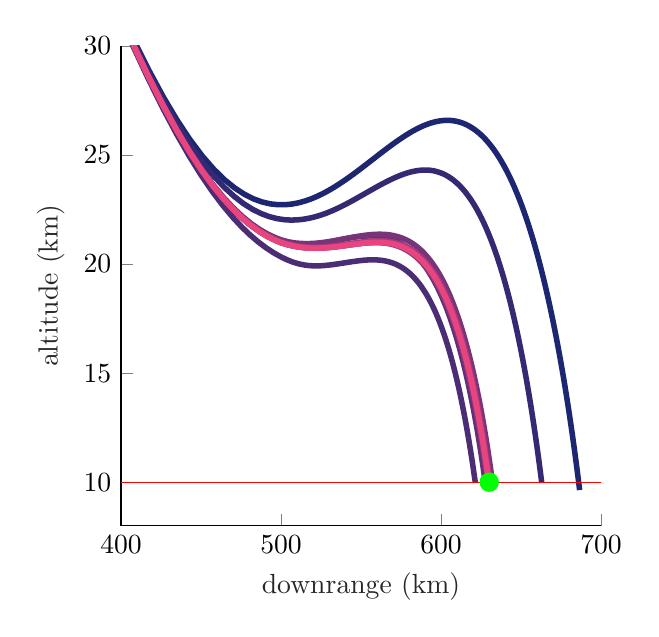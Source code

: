% This file was created by matlab2tikz.
%
%The latest updates can be retrieved from
%  http://www.mathworks.com/matlabcentral/fileexchange/22022-matlab2tikz-matlab2tikz
%where you can also make suggestions and rate matlab2tikz.
%
\definecolor{mycolor1}{rgb}{0.114,0.149,0.443}%
\definecolor{mycolor2}{rgb}{0.202,0.162,0.45}%
\definecolor{mycolor3}{rgb}{0.29,0.175,0.456}%
\definecolor{mycolor4}{rgb}{0.378,0.188,0.463}%
\definecolor{mycolor5}{rgb}{0.466,0.202,0.47}%
\definecolor{mycolor6}{rgb}{0.554,0.215,0.476}%
\definecolor{mycolor7}{rgb}{0.642,0.228,0.483}%
\definecolor{mycolor8}{rgb}{0.73,0.241,0.49}%
\definecolor{mycolor9}{rgb}{0.818,0.254,0.496}%
\definecolor{mycolor10}{rgb}{0.906,0.267,0.503}%
%
\begin{tikzpicture}

\begin{axis}[%
width=2.4in,
height=2.4in,
at={(1.011in,0.642in)},
scale only axis,
xmin=400,
xmax=700,
xlabel style={font=\color{white!15!black}},
xlabel={downrange (km)},
ymin=8,
ymax=30,
ylabel style={font=\color{white!15!black}},
ylabel={altitude (km)},
axis background/.style={fill=white},
axis x line*=bottom,
axis y line*=left
]
\addplot [color=mycolor1, line width=2.0pt, forget plot]
  table[row sep=crcr]{%
0	125\\
10.876	121.894\\
21.773	118.813\\
32.689	115.758\\
43.625	112.729\\
54.58	109.726\\
65.556	106.748\\
76.55	103.797\\
87.564	100.871\\
98.597	97.972\\
109.649	95.099\\
120.719	92.252\\
131.809	89.432\\
142.917	86.638\\
154.043	83.871\\
165.187	81.13\\
176.349	78.417\\
187.529	75.73\\
198.725	73.071\\
209.937	70.439\\
221.166	67.835\\
232.408	65.259\\
243.664	62.713\\
254.93	60.196\\
266.204	57.71\\
277.483	55.257\\
288.761	52.838\\
300.031	50.456\\
311.284	48.115\\
322.507	45.821\\
333.682	43.578\\
344.789	41.396\\
355.798	39.284\\
366.676	37.255\\
377.38	35.323\\
387.862	33.503\\
398.07	31.811\\
407.947	30.263\\
417.443	28.871\\
426.514	27.642\\
435.125	26.58\\
443.258	25.682\\
450.91	24.937\\
458.099	24.333\\
464.855	23.851\\
471.211	23.476\\
477.202	23.191\\
482.858	22.983\\
488.21	22.842\\
493.283	22.756\\
498.105	22.717\\
502.697	22.717\\
507.079	22.75\\
511.27	22.81\\
515.288	22.893\\
519.145	22.994\\
522.856	23.11\\
526.433	23.238\\
529.886	23.375\\
533.224	23.52\\
536.456	23.67\\
539.59	23.824\\
542.632	23.98\\
545.589	24.137\\
548.466	24.295\\
551.269	24.451\\
554.001	24.605\\
556.668	24.756\\
559.272	24.905\\
561.818	25.049\\
564.31	25.189\\
566.749	25.324\\
569.139	25.454\\
571.483	25.578\\
573.782	25.696\\
576.04	25.807\\
578.258	25.912\\
580.439	26.01\\
582.583	26.101\\
584.693	26.184\\
586.77	26.26\\
588.816	26.329\\
590.831	26.389\\
592.818	26.442\\
594.776	26.486\\
596.707	26.522\\
598.612	26.55\\
600.491	26.57\\
602.346	26.581\\
604.178	26.584\\
605.985	26.579\\
607.771	26.564\\
609.534	26.542\\
611.275	26.51\\
612.996	26.471\\
614.695	26.422\\
616.375	26.365\\
618.034	26.3\\
619.674	26.226\\
621.294	26.143\\
622.896	26.052\\
624.478	25.953\\
626.042	25.845\\
627.587	25.728\\
629.115	25.604\\
630.624	25.471\\
632.115	25.33\\
633.588	25.181\\
635.044	25.024\\
636.483	24.858\\
637.904	24.685\\
639.308	24.504\\
640.695	24.315\\
642.065	24.119\\
643.419	23.915\\
644.756	23.703\\
646.077	23.483\\
647.381	23.256\\
648.67	23.022\\
649.942	22.78\\
651.199	22.531\\
652.439	22.276\\
653.664	22.013\\
654.873	21.743\\
656.066	21.466\\
657.244	21.183\\
658.405	20.894\\
659.552	20.598\\
660.682	20.296\\
661.797	19.988\\
662.896	19.674\\
663.979	19.354\\
665.047	19.029\\
666.099	18.698\\
667.135	18.362\\
668.155	18.021\\
669.16	17.675\\
670.149	17.325\\
671.122	16.97\\
672.08	16.611\\
673.022	16.247\\
673.948	15.88\\
674.858	15.509\\
675.752	15.134\\
676.631	14.756\\
677.493	14.376\\
678.34	13.992\\
679.171	13.605\\
679.987	13.216\\
680.786	12.825\\
681.57	12.432\\
682.339	12.037\\
683.091	11.64\\
683.828	11.242\\
684.55	10.843\\
685.255	10.443\\
685.946	10.042\\
686.621	9.64\\
};
\addplot [color=mycolor2, line width=2.0pt, forget plot]
  table[row sep=crcr]{%
0	125\\
10.876	121.894\\
21.773	118.813\\
32.689	115.758\\
43.625	112.729\\
54.58	109.726\\
65.556	106.748\\
76.55	103.797\\
87.564	100.871\\
98.597	97.972\\
109.649	95.099\\
120.719	92.252\\
131.809	89.432\\
142.917	86.638\\
154.043	83.871\\
165.187	81.13\\
176.349	78.417\\
187.529	75.73\\
198.725	73.071\\
209.937	70.439\\
221.165	67.835\\
232.408	65.259\\
243.663	62.712\\
254.93	60.195\\
266.204	57.708\\
277.483	55.254\\
288.761	52.834\\
300.031	50.452\\
311.283	48.109\\
322.505	45.812\\
333.679	43.566\\
344.785	41.379\\
355.792	39.26\\
366.668	37.223\\
377.368	35.279\\
387.844	33.445\\
398.043	31.736\\
407.908	30.167\\
417.387	28.75\\
426.433	27.493\\
435.012	26.4\\
443.103	25.466\\
450.705	24.684\\
457.837	24.039\\
464.531	23.513\\
470.821	23.091\\
476.74	22.758\\
482.319	22.501\\
487.588	22.31\\
492.574	22.173\\
497.302	22.083\\
501.796	22.031\\
506.077	22.012\\
510.162	22.021\\
514.068	22.052\\
517.812	22.101\\
521.406	22.165\\
524.862	22.241\\
528.191	22.327\\
531.404	22.422\\
534.509	22.524\\
537.515	22.629\\
540.429	22.738\\
543.256	22.848\\
546.003	22.959\\
548.675	23.069\\
551.275	23.177\\
553.809	23.284\\
556.281	23.387\\
558.694	23.487\\
561.05	23.583\\
563.354	23.674\\
565.608	23.761\\
567.814	23.842\\
569.974	23.917\\
572.091	23.986\\
574.167	24.05\\
576.204	24.106\\
578.202	24.156\\
580.164	24.2\\
582.092	24.236\\
583.985	24.264\\
585.847	24.286\\
587.677	24.3\\
589.478	24.306\\
591.249	24.305\\
592.993	24.296\\
594.709	24.279\\
596.399	24.254\\
598.063	24.221\\
599.703	24.18\\
601.318	24.132\\
602.91	24.075\\
604.479	24.009\\
606.025	23.936\\
607.55	23.855\\
609.054	23.765\\
610.536	23.667\\
611.999	23.561\\
613.441	23.447\\
614.864	23.325\\
616.267	23.195\\
617.651	23.056\\
619.017	22.91\\
620.365	22.755\\
621.694	22.593\\
623.006	22.423\\
624.3	22.244\\
625.576	22.058\\
626.836	21.865\\
628.078	21.663\\
629.304	21.455\\
630.513	21.238\\
631.705	21.015\\
632.881	20.784\\
634.041	20.545\\
635.184	20.3\\
636.312	20.048\\
637.423	19.789\\
638.519	19.523\\
639.599	19.25\\
640.663	18.971\\
641.711	18.686\\
642.744	18.395\\
643.761	18.097\\
644.763	17.793\\
645.749	17.484\\
646.719	17.169\\
647.675	16.849\\
648.615	16.523\\
649.539	16.192\\
650.449	15.857\\
651.343	15.516\\
652.222	15.171\\
653.085	14.822\\
653.934	14.468\\
654.767	14.111\\
655.585	13.749\\
656.389	13.384\\
657.177	13.016\\
657.95	12.644\\
658.708	12.27\\
659.451	11.892\\
660.179	11.513\\
660.893	11.13\\
661.592	10.746\\
662.276	10.36\\
662.945	9.972\\
};
\addplot [color=mycolor3, line width=2.0pt, forget plot]
  table[row sep=crcr]{%
0	125\\
10.876	121.894\\
21.773	118.813\\
32.689	115.758\\
43.625	112.729\\
54.58	109.726\\
65.556	106.748\\
76.55	103.797\\
87.564	100.871\\
98.597	97.972\\
109.649	95.099\\
120.719	92.252\\
131.809	89.432\\
142.917	86.638\\
154.043	83.871\\
165.187	81.13\\
176.349	78.416\\
187.528	75.73\\
198.725	73.07\\
209.937	70.438\\
221.165	67.834\\
232.408	65.258\\
243.663	62.71\\
254.929	60.192\\
266.203	57.705\\
277.482	55.249\\
288.759	52.827\\
300.028	50.44\\
311.28	48.093\\
322.5	45.79\\
333.673	43.535\\
344.775	41.336\\
355.778	39.203\\
366.647	37.144\\
377.338	35.174\\
387.8	33.306\\
397.978	31.554\\
407.813	29.933\\
417.248	28.455\\
426.234	27.128\\
434.732	25.955\\
442.719	24.935\\
450.199	24.058\\
457.196	23.309\\
463.742	22.674\\
469.871	22.136\\
475.614	21.685\\
481.002	21.307\\
486.066	20.993\\
490.833	20.732\\
495.331	20.517\\
499.582	20.34\\
503.609	20.197\\
507.431	20.086\\
511.069	20.007\\
514.539	19.954\\
517.854	19.924\\
521.027	19.912\\
524.07	19.915\\
526.993	19.929\\
529.807	19.95\\
532.52	19.974\\
535.139	20.001\\
537.671	20.029\\
540.121	20.057\\
542.494	20.085\\
544.796	20.11\\
547.031	20.133\\
549.203	20.153\\
551.315	20.169\\
553.37	20.181\\
555.373	20.189\\
557.324	20.191\\
559.228	20.189\\
561.085	20.18\\
562.9	20.166\\
564.672	20.146\\
566.405	20.119\\
568.099	20.086\\
569.758	20.046\\
571.38	20.0\\
572.97	19.946\\
574.526	19.885\\
576.052	19.818\\
577.547	19.743\\
579.012	19.66\\
580.45	19.571\\
581.86	19.474\\
583.243	19.369\\
584.6	19.258\\
585.933	19.138\\
587.241	19.012\\
588.525	18.877\\
589.786	18.736\\
591.024	18.587\\
592.24	18.43\\
593.434	18.266\\
594.607	18.095\\
595.76	17.917\\
596.892	17.731\\
598.004	17.538\\
599.096	17.338\\
600.169	17.131\\
601.223	16.917\\
602.259	16.696\\
603.276	16.468\\
604.275	16.234\\
605.257	15.993\\
606.22	15.745\\
607.167	15.491\\
608.096	15.231\\
609.008	14.964\\
609.904	14.691\\
610.783	14.413\\
611.645	14.128\\
612.492	13.838\\
613.322	13.543\\
614.136	13.242\\
614.935	12.935\\
615.718	12.624\\
616.486	12.308\\
617.238	11.987\\
617.975	11.662\\
618.697	11.332\\
619.404	10.998\\
620.096	10.66\\
620.774	10.318\\
621.437	9.972\\
};
\addplot [color=mycolor4, line width=2.0pt, forget plot]
  table[row sep=crcr]{%
0	125\\
10.876	121.894\\
21.773	118.813\\
32.689	115.758\\
43.625	112.729\\
54.58	109.726\\
65.556	106.748\\
76.55	103.797\\
87.564	100.871\\
98.597	97.972\\
109.649	95.099\\
120.719	92.252\\
131.809	89.432\\
142.917	86.638\\
154.043	83.871\\
165.187	81.13\\
176.349	78.417\\
187.528	75.73\\
198.725	73.07\\
209.937	70.438\\
221.165	67.834\\
232.408	65.258\\
243.663	62.711\\
254.929	60.193\\
266.204	57.706\\
277.482	55.251\\
288.76	52.83\\
300.029	50.445\\
311.281	48.1\\
322.502	45.799\\
333.675	43.548\\
344.779	41.354\\
355.784	39.226\\
366.655	37.176\\
377.35	35.217\\
387.818	33.362\\
398.004	31.628\\
407.852	30.028\\
417.304	28.575\\
426.315	27.277\\
434.846	26.136\\
442.876	25.151\\
450.404	24.313\\
457.456	23.607\\
464.062	23.016\\
470.256	22.526\\
476.071	22.122\\
481.537	21.794\\
486.684	21.529\\
491.541	21.319\\
496.133	21.154\\
500.483	21.029\\
504.614	20.941\\
508.546	20.886\\
512.297	20.859\\
515.884	20.855\\
519.319	20.869\\
522.616	20.898\\
525.784	20.939\\
528.836	20.985\\
531.779	21.032\\
534.622	21.077\\
537.371	21.119\\
540.034	21.157\\
542.615	21.192\\
545.12	21.221\\
547.553	21.246\\
549.918	21.265\\
552.219	21.278\\
554.459	21.285\\
556.643	21.285\\
558.772	21.279\\
560.848	21.266\\
562.876	21.246\\
564.856	21.219\\
566.791	21.184\\
568.683	21.142\\
570.533	21.093\\
572.343	21.035\\
574.115	20.971\\
575.85	20.898\\
577.549	20.818\\
579.213	20.729\\
580.844	20.633\\
582.443	20.529\\
584.01	20.417\\
585.547	20.298\\
587.054	20.17\\
588.532	20.035\\
589.982	19.892\\
591.405	19.741\\
592.801	19.582\\
594.171	19.416\\
595.515	19.242\\
596.835	19.06\\
598.13	18.871\\
599.4	18.674\\
600.648	18.47\\
601.872	18.258\\
603.073	18.04\\
604.252	17.814\\
605.409	17.581\\
606.545	17.341\\
607.659	17.094\\
608.752	16.84\\
609.824	16.58\\
610.876	16.313\\
611.907	16.04\\
612.919	15.761\\
613.91	15.475\\
614.883	15.183\\
615.836	14.886\\
616.77	14.582\\
617.684	14.273\\
618.581	13.959\\
619.458	13.639\\
620.318	13.315\\
621.159	12.985\\
621.982	12.651\\
622.787	12.312\\
623.574	11.968\\
624.344	11.621\\
625.097	11.269\\
625.832	10.914\\
626.55	10.555\\
627.251	10.192\\
627.935	9.826\\
};
\addplot [color=mycolor5, line width=2.0pt, forget plot]
  table[row sep=crcr]{%
0	125\\
10.876	121.894\\
21.773	118.813\\
32.689	115.758\\
43.625	112.729\\
54.58	109.726\\
65.556	106.748\\
76.55	103.797\\
87.564	100.871\\
98.597	97.972\\
109.649	95.099\\
120.719	92.252\\
131.809	89.432\\
142.917	86.638\\
154.043	83.871\\
165.187	81.13\\
176.349	78.417\\
187.528	75.73\\
198.725	73.07\\
209.937	70.438\\
221.165	67.834\\
232.408	65.258\\
243.663	62.711\\
254.929	60.194\\
266.204	57.707\\
277.482	55.252\\
288.76	52.83\\
300.029	50.446\\
311.281	48.101\\
322.502	45.8\\
333.676	43.549\\
344.779	41.355\\
355.785	39.229\\
366.656	37.179\\
377.351	35.221\\
387.82	33.368\\
398.007	31.635\\
407.855	30.037\\
417.31	28.587\\
426.323	27.291\\
434.857	26.153\\
442.891	25.171\\
450.424	24.337\\
457.48	23.634\\
464.092	23.048\\
470.293	22.562\\
476.114	22.163\\
481.587	21.839\\
486.743	21.579\\
491.608	21.373\\
496.208	21.213\\
500.568	21.094\\
504.71	21.013\\
508.655	20.966\\
512.42	20.941\\
516.022	20.934\\
519.473	20.941\\
522.786	20.958\\
525.971	20.985\\
529.039	21.016\\
531.997	21.051\\
534.854	21.088\\
537.616	21.126\\
540.291	21.163\\
542.882	21.199\\
545.397	21.233\\
547.839	21.264\\
550.212	21.292\\
552.522	21.316\\
554.77	21.336\\
556.96	21.35\\
559.096	21.36\\
561.179	21.364\\
563.213	21.362\\
565.2	21.355\\
567.142	21.341\\
569.041	21.32\\
570.898	21.293\\
572.715	21.259\\
574.495	21.219\\
576.238	21.171\\
577.946	21.116\\
579.619	21.053\\
581.26	20.984\\
582.869	20.907\\
584.447	20.822\\
585.995	20.73\\
587.515	20.631\\
589.006	20.524\\
590.47	20.409\\
591.907	20.287\\
593.319	20.157\\
594.705	20.02\\
596.066	19.875\\
597.403	19.723\\
598.717	19.563\\
600.008	19.396\\
601.276	19.221\\
602.521	19.039\\
603.745	18.849\\
604.948	18.653\\
606.129	18.449\\
607.29	18.238\\
608.43	18.02\\
609.551	17.795\\
610.652	17.563\\
611.733	17.324\\
612.795	17.079\\
613.838	16.827\\
614.862	16.569\\
615.867	16.304\\
616.855	16.033\\
617.824	15.756\\
618.775	15.473\\
619.709	15.184\\
620.625	14.889\\
621.523	14.588\\
622.405	14.283\\
623.269	13.972\\
624.116	13.656\\
624.946	13.334\\
625.76	13.008\\
626.557	12.678\\
627.338	12.343\\
628.102	12.004\\
628.851	11.66\\
629.583	11.313\\
630.299	10.962\\
631.0	10.607\\
631.684	10.249\\
632.354	9.888\\
};
\addplot [color=mycolor6, line width=2.0pt, forget plot]
  table[row sep=crcr]{%
0	125\\
10.876	121.894\\
21.773	118.813\\
32.689	115.758\\
43.625	112.729\\
54.58	109.726\\
65.556	106.748\\
76.55	103.797\\
87.564	100.871\\
98.597	97.972\\
109.649	95.099\\
120.719	92.252\\
131.809	89.432\\
142.917	86.638\\
154.043	83.871\\
165.187	81.13\\
176.349	78.417\\
187.528	75.73\\
198.725	73.07\\
209.937	70.438\\
221.165	67.834\\
232.408	65.258\\
243.663	62.711\\
254.929	60.193\\
266.204	57.706\\
277.482	55.251\\
288.76	52.83\\
300.029	50.445\\
311.281	48.099\\
322.502	45.798\\
333.675	43.546\\
344.779	41.352\\
355.784	39.224\\
366.655	37.173\\
377.349	35.212\\
387.816	33.357\\
398.002	31.621\\
407.848	30.019\\
417.299	28.563\\
426.307	27.261\\
434.834	26.117\\
442.86	25.129\\
450.383	24.287\\
457.429	23.576\\
464.029	22.981\\
470.217	22.485\\
476.024	22.077\\
481.482	21.744\\
486.621	21.474\\
491.468	21.258\\
496.05	21.088\\
500.391	20.96\\
504.515	20.87\\
508.442	20.81\\
512.189	20.771\\
515.772	20.748\\
519.204	20.739\\
522.497	20.74\\
525.662	20.749\\
528.708	20.764\\
531.643	20.784\\
534.477	20.807\\
537.216	20.832\\
539.865	20.857\\
542.432	20.882\\
544.92	20.906\\
547.336	20.927\\
549.682	20.946\\
551.963	20.962\\
554.184	20.973\\
556.346	20.981\\
558.452	20.984\\
560.507	20.981\\
562.512	20.973\\
564.469	20.96\\
566.381	20.941\\
568.249	20.915\\
570.076	20.884\\
571.864	20.845\\
573.613	20.801\\
575.325	20.749\\
577.002	20.69\\
578.645	20.625\\
580.255	20.552\\
581.833	20.472\\
583.38	20.385\\
584.898	20.291\\
586.387	20.189\\
587.847	20.08\\
589.281	19.963\\
590.688	19.839\\
592.068	19.708\\
593.424	19.569\\
594.755	19.423\\
596.063	19.27\\
597.346	19.109\\
598.607	18.941\\
599.845	18.765\\
601.061	18.583\\
602.256	18.393\\
603.429	18.196\\
604.582	17.992\\
605.714	17.781\\
606.826	17.563\\
607.918	17.338\\
608.99	17.107\\
610.043	16.869\\
611.078	16.624\\
612.093	16.373\\
613.09	16.115\\
614.069	15.851\\
615.029	15.581\\
615.972	15.305\\
616.897	15.023\\
617.805	14.735\\
618.696	14.442\\
619.569	14.143\\
620.425	13.839\\
621.265	13.529\\
622.088	13.215\\
622.894	12.895\\
623.684	12.571\\
624.458	12.243\\
625.215	11.91\\
625.957	11.573\\
626.683	11.231\\
627.393	10.886\\
628.088	10.538\\
628.767	10.186\\
629.431	9.83\\
};
\addplot [color=mycolor7, line width=2.0pt, forget plot]
  table[row sep=crcr]{%
0	125\\
10.876	121.894\\
21.773	118.813\\
32.689	115.758\\
43.625	112.729\\
54.58	109.726\\
65.556	106.748\\
76.55	103.797\\
87.564	100.871\\
98.597	97.972\\
109.649	95.099\\
120.719	92.252\\
131.809	89.432\\
142.917	86.638\\
154.043	83.871\\
165.187	81.13\\
176.349	78.417\\
187.528	75.73\\
198.725	73.07\\
209.937	70.438\\
221.165	67.834\\
232.408	65.258\\
243.663	62.711\\
254.929	60.193\\
266.204	57.706\\
277.482	55.251\\
288.76	52.83\\
300.029	50.445\\
311.281	48.1\\
322.502	45.798\\
333.675	43.547\\
344.779	41.353\\
355.784	39.225\\
366.655	37.175\\
377.35	35.215\\
387.817	33.36\\
398.003	31.625\\
407.85	30.024\\
417.302	28.57\\
426.312	27.27\\
434.841	26.129\\
442.869	25.142\\
450.396	24.303\\
457.445	23.594\\
464.049	23.002\\
470.24	22.51\\
476.052	22.104\\
481.515	21.774\\
486.659	21.507\\
491.512	21.294\\
496.1	21.128\\
500.447	21.003\\
504.578	20.912\\
508.513	20.848\\
512.268	20.805\\
515.859	20.78\\
519.299	20.769\\
522.598	20.77\\
525.77	20.779\\
528.822	20.796\\
531.764	20.818\\
534.604	20.843\\
537.348	20.871\\
540.004	20.9\\
542.576	20.928\\
545.07	20.956\\
547.49	20.983\\
549.842	21.006\\
552.129	21.027\\
554.354	21.044\\
556.522	21.057\\
558.634	21.066\\
560.694	21.07\\
562.704	21.068\\
564.667	21.061\\
566.585	21.048\\
568.459	21.029\\
570.292	21.004\\
572.086	20.973\\
573.841	20.935\\
575.56	20.89\\
577.243	20.838\\
578.893	20.78\\
580.51	20.714\\
582.095	20.641\\
583.65	20.561\\
585.175	20.474\\
586.672	20.379\\
588.14	20.277\\
589.582	20.168\\
590.997	20.051\\
592.386	19.927\\
593.75	19.795\\
595.09	19.656\\
596.407	19.51\\
597.7	19.356\\
598.97	19.195\\
600.218	19.026\\
601.444	18.85\\
602.648	18.667\\
603.832	18.477\\
604.995	18.28\\
606.138	18.075\\
607.26	17.864\\
608.364	17.646\\
609.447	17.42\\
610.512	17.188\\
611.558	16.95\\
612.585	16.704\\
613.594	16.453\\
614.585	16.195\\
615.558	15.93\\
616.514	15.66\\
617.452	15.383\\
618.372	15.101\\
619.276	14.813\\
620.162	14.519\\
621.032	14.22\\
621.885	13.915\\
622.722	13.606\\
623.542	13.291\\
624.346	12.971\\
625.134	12.647\\
625.906	12.318\\
626.663	11.985\\
627.403	11.647\\
628.128	11.306\\
628.838	10.961\\
629.532	10.612\\
630.211	10.259\\
630.874	9.904\\
};
\addplot [color=mycolor8, line width=2.0pt, forget plot]
  table[row sep=crcr]{%
0	125\\
10.876	121.894\\
21.773	118.813\\
32.689	115.758\\
43.625	112.729\\
54.58	109.726\\
65.556	106.748\\
76.55	103.797\\
87.564	100.871\\
98.597	97.972\\
109.649	95.099\\
120.719	92.252\\
131.809	89.432\\
142.917	86.638\\
154.043	83.871\\
165.187	81.13\\
176.349	78.417\\
187.528	75.73\\
198.725	73.07\\
209.937	70.438\\
221.165	67.834\\
232.408	65.258\\
243.663	62.711\\
254.929	60.193\\
266.204	57.706\\
277.482	55.251\\
288.76	52.83\\
300.029	50.445\\
311.281	48.099\\
322.502	45.798\\
333.675	43.547\\
344.779	41.352\\
355.784	39.224\\
366.655	37.173\\
377.349	35.213\\
387.817	33.358\\
398.002	31.622\\
407.848	30.02\\
417.3	28.565\\
426.308	27.264\\
434.837	26.121\\
442.863	25.133\\
450.387	24.292\\
457.434	23.582\\
464.035	22.987\\
470.224	22.493\\
476.033	22.086\\
481.492	21.753\\
486.633	21.484\\
491.482	21.27\\
496.066	21.101\\
500.409	20.974\\
504.536	20.881\\
508.467	20.814\\
512.218	20.769\\
515.804	20.741\\
519.239	20.727\\
522.534	20.726\\
525.701	20.733\\
528.748	20.747\\
531.685	20.767\\
534.52	20.79\\
537.259	20.816\\
539.909	20.842\\
542.476	20.869\\
544.964	20.894\\
547.38	20.918\\
549.726	20.94\\
552.007	20.959\\
554.227	20.974\\
556.389	20.985\\
558.495	20.992\\
560.549	20.993\\
562.554	20.99\\
564.511	20.981\\
566.422	20.966\\
568.291	20.946\\
570.118	20.919\\
571.905	20.885\\
573.655	20.846\\
575.367	20.799\\
577.045	20.746\\
578.688	20.685\\
580.299	20.618\\
581.878	20.543\\
583.427	20.462\\
584.946	20.373\\
586.436	20.276\\
587.898	20.173\\
589.333	20.062\\
590.742	19.943\\
592.125	19.818\\
593.483	19.684\\
594.817	19.544\\
596.126	19.396\\
597.413	19.241\\
598.677	19.078\\
599.918	18.908\\
601.138	18.731\\
602.336	18.547\\
603.513	18.355\\
604.67	18.156\\
605.806	17.951\\
606.922	17.738\\
608.019	17.518\\
609.096	17.292\\
610.154	17.059\\
611.194	16.819\\
612.215	16.573\\
613.217	16.32\\
614.202	16.061\\
615.168	15.796\\
616.117	15.524\\
617.049	15.247\\
617.963	14.964\\
618.86	14.675\\
619.741	14.38\\
620.604	14.08\\
621.451	13.775\\
622.281	13.464\\
623.095	13.149\\
623.893	12.829\\
624.675	12.504\\
625.44	12.174\\
626.19	11.84\\
626.925	11.503\\
627.644	11.161\\
628.347	10.815\\
629.035	10.466\\
629.708	10.113\\
630.366	9.758\\
};
\addplot [color=mycolor9, line width=2.0pt, forget plot]
  table[row sep=crcr]{%
0	125\\
10.876	121.894\\
21.773	118.813\\
32.689	115.758\\
43.625	112.729\\
54.58	109.726\\
65.556	106.748\\
76.55	103.797\\
87.564	100.871\\
98.597	97.972\\
109.649	95.099\\
120.719	92.252\\
131.809	89.432\\
142.917	86.638\\
154.043	83.871\\
165.187	81.13\\
176.349	78.417\\
187.528	75.73\\
198.725	73.07\\
209.937	70.438\\
221.165	67.834\\
232.408	65.258\\
243.663	62.711\\
254.929	60.193\\
266.204	57.706\\
277.482	55.251\\
288.76	52.83\\
300.029	50.445\\
311.281	48.099\\
322.502	45.798\\
333.675	43.547\\
344.779	41.352\\
355.784	39.224\\
366.655	37.173\\
377.349	35.213\\
387.817	33.358\\
398.002	31.622\\
407.848	30.02\\
417.3	28.565\\
426.308	27.264\\
434.837	26.121\\
442.863	25.133\\
450.387	24.292\\
457.434	23.582\\
464.035	22.987\\
470.224	22.493\\
476.033	22.086\\
481.492	21.753\\
486.633	21.484\\
491.482	21.27\\
496.066	21.101\\
500.409	20.974\\
504.536	20.881\\
508.467	20.814\\
512.218	20.769\\
515.804	20.741\\
519.239	20.728\\
522.534	20.726\\
525.701	20.733\\
528.748	20.747\\
531.686	20.767\\
534.52	20.79\\
537.259	20.816\\
539.909	20.842\\
542.476	20.869\\
544.965	20.894\\
547.38	20.919\\
549.726	20.94\\
552.007	20.959\\
554.227	20.974\\
556.389	20.985\\
558.495	20.992\\
560.549	20.994\\
562.554	20.99\\
564.511	20.981\\
566.423	20.967\\
568.291	20.946\\
570.118	20.919\\
571.906	20.886\\
573.655	20.846\\
575.368	20.799\\
577.045	20.746\\
578.689	20.685\\
580.299	20.618\\
581.879	20.544\\
583.427	20.462\\
584.946	20.373\\
586.436	20.277\\
587.898	20.173\\
589.333	20.062\\
590.742	19.944\\
592.125	19.818\\
593.483	19.685\\
594.817	19.544\\
596.127	19.396\\
597.413	19.241\\
598.677	19.078\\
599.919	18.908\\
601.138	18.731\\
602.336	18.547\\
603.514	18.355\\
604.67	18.157\\
605.806	17.951\\
606.923	17.738\\
608.019	17.519\\
609.097	17.292\\
610.155	17.059\\
611.194	16.819\\
612.215	16.573\\
613.218	16.32\\
614.202	16.061\\
615.169	15.796\\
616.118	15.525\\
617.05	15.247\\
617.964	14.964\\
618.861	14.675\\
619.741	14.38\\
620.605	14.08\\
621.451	13.775\\
622.282	13.465\\
623.096	13.149\\
623.894	12.829\\
624.675	12.504\\
625.441	12.175\\
626.191	11.841\\
626.926	11.503\\
627.644	11.161\\
628.348	10.816\\
629.036	10.466\\
629.709	10.114\\
630.367	9.758\\
};
\addplot [color=mycolor10, line width=2.0pt, forget plot]
  table[row sep=crcr]{%
0	125\\
10.876	121.894\\
21.773	118.813\\
32.689	115.758\\
43.625	112.729\\
54.58	109.726\\
65.556	106.748\\
76.55	103.797\\
87.564	100.871\\
98.597	97.972\\
109.649	95.099\\
120.719	92.252\\
131.809	89.432\\
142.917	86.638\\
154.043	83.871\\
165.187	81.13\\
176.349	78.417\\
187.528	75.73\\
198.725	73.07\\
209.937	70.438\\
221.165	67.834\\
232.408	65.258\\
243.663	62.711\\
254.929	60.193\\
266.204	57.706\\
277.482	55.251\\
288.76	52.83\\
300.029	50.445\\
311.281	48.099\\
322.502	45.798\\
333.675	43.547\\
344.779	41.352\\
355.784	39.224\\
366.655	37.174\\
377.349	35.213\\
387.817	33.358\\
398.002	31.622\\
407.849	30.021\\
417.3	28.565\\
426.308	27.264\\
434.837	26.121\\
442.863	25.133\\
450.388	24.292\\
457.434	23.582\\
464.036	22.987\\
470.225	22.493\\
476.033	22.086\\
481.493	21.753\\
486.633	21.484\\
491.483	21.27\\
496.067	21.101\\
500.41	20.974\\
504.537	20.881\\
508.468	20.814\\
512.219	20.769\\
515.805	20.741\\
519.24	20.727\\
522.535	20.726\\
525.702	20.733\\
528.749	20.747\\
531.686	20.767\\
534.521	20.79\\
537.26	20.815\\
539.91	20.842\\
542.477	20.869\\
544.965	20.894\\
547.38	20.918\\
549.727	20.94\\
552.008	20.959\\
554.228	20.974\\
556.389	20.985\\
558.496	20.992\\
560.55	20.993\\
562.555	20.99\\
564.512	20.981\\
566.423	20.966\\
568.292	20.946\\
570.119	20.919\\
571.906	20.886\\
573.656	20.846\\
575.368	20.799\\
577.046	20.746\\
578.689	20.685\\
580.3	20.618\\
581.879	20.543\\
583.428	20.462\\
584.947	20.373\\
586.437	20.276\\
587.899	20.173\\
589.334	20.062\\
590.743	19.943\\
592.126	19.818\\
593.484	19.685\\
594.817	19.544\\
596.127	19.396\\
597.414	19.241\\
598.678	19.078\\
599.919	18.908\\
601.139	18.731\\
602.337	18.547\\
603.514	18.355\\
604.671	18.156\\
605.807	17.951\\
606.923	17.738\\
608.02	17.518\\
609.097	17.292\\
610.155	17.059\\
611.195	16.819\\
612.216	16.573\\
613.218	16.32\\
614.203	16.061\\
615.169	15.796\\
616.118	15.524\\
617.05	15.247\\
617.964	14.964\\
618.861	14.675\\
619.741	14.38\\
620.605	14.08\\
621.452	13.775\\
622.282	13.464\\
623.096	13.149\\
623.894	12.829\\
624.676	12.504\\
625.441	12.174\\
626.191	11.84\\
626.926	11.503\\
627.645	11.161\\
628.348	10.815\\
629.036	10.466\\
629.709	10.113\\
630.367	9.758\\
};
\addplot [color=red, forget plot]
  table[row sep=crcr]{%
0	10\\
800	10\\
};
\addplot [color=green, draw=none, mark size=3.3pt, mark=*, mark options={solid, green}, forget plot]
  table[row sep=crcr]{%
630.124	10\\
};
\end{axis}
\end{tikzpicture}%